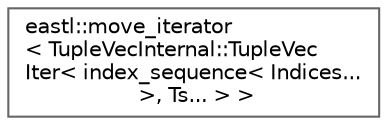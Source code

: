 digraph "类继承关系图"
{
 // LATEX_PDF_SIZE
  bgcolor="transparent";
  edge [fontname=Helvetica,fontsize=10,labelfontname=Helvetica,labelfontsize=10];
  node [fontname=Helvetica,fontsize=10,shape=box,height=0.2,width=0.4];
  rankdir="LR";
  Node0 [id="Node000000",label="eastl::move_iterator\l\< TupleVecInternal::TupleVec\lIter\< index_sequence\< Indices...\l \>, Ts... \> \>",height=0.2,width=0.4,color="grey40", fillcolor="white", style="filled",URL="$classeastl_1_1move__iterator_3_01_tuple_vec_internal_1_1_tuple_vec_iter_3_01index__sequence_3_0153674f49add4763b7f4cbf0d64ee9b75.html",tooltip=" "];
}
